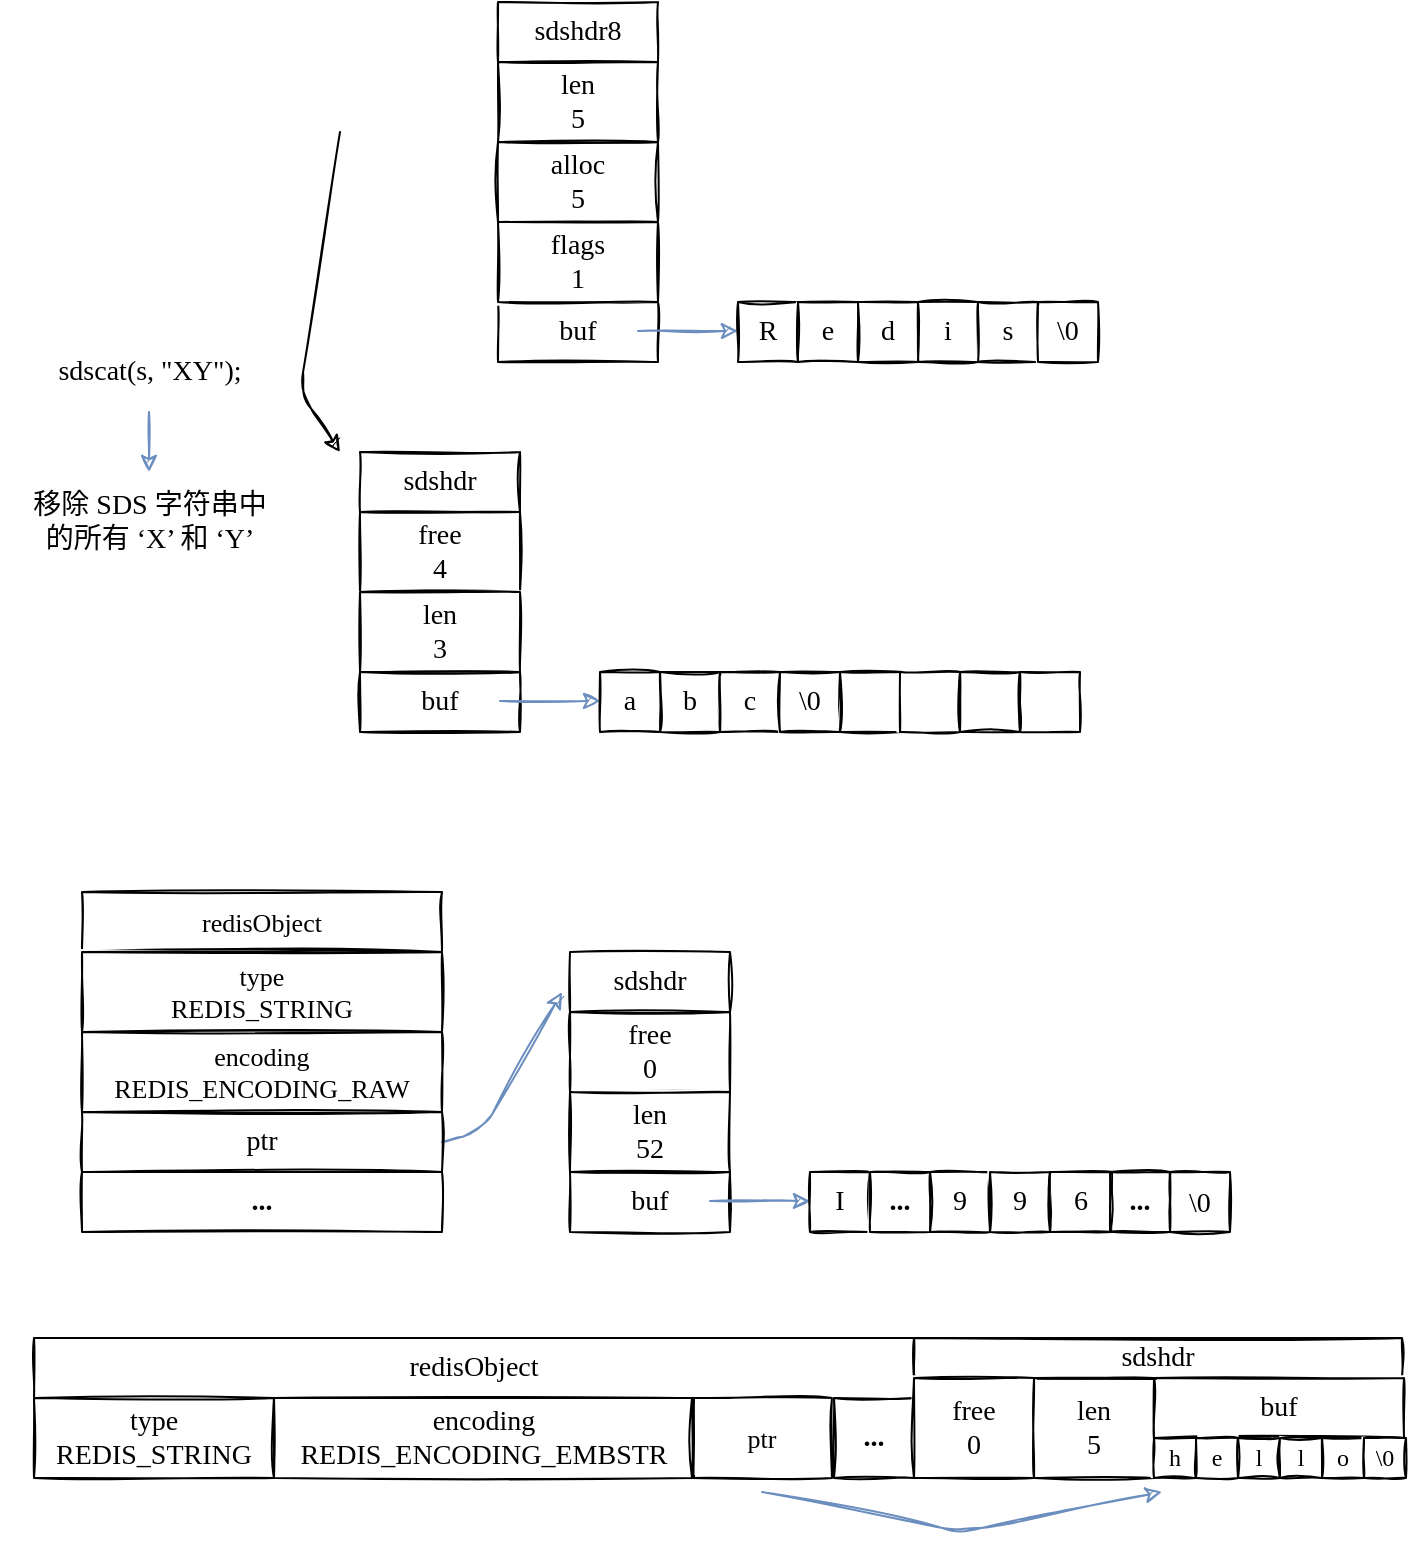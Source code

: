 <mxfile version="14.6.13" type="github">
  <diagram id="sadh_oiUcqQQphwWl-uZ" name="Page-1">
    <mxGraphModel dx="1038" dy="548" grid="1" gridSize="10" guides="1" tooltips="1" connect="1" arrows="1" fold="1" page="1" pageScale="1" pageWidth="827" pageHeight="1169" math="0" shadow="0">
      <root>
        <mxCell id="0" />
        <mxCell id="1" parent="0" />
        <mxCell id="bQQyXxLcEVgci-WKwtOE-1" value="&lt;font face=&quot;Comic Sans MS&quot; style=&quot;font-size: 14px&quot;&gt;sdshdr8&lt;/font&gt;" style="rounded=0;whiteSpace=wrap;html=1;sketch=1;" vertex="1" parent="1">
          <mxGeometry x="288" y="45" width="80" height="30" as="geometry" />
        </mxCell>
        <mxCell id="bQQyXxLcEVgci-WKwtOE-2" value="&lt;font face=&quot;Comic Sans MS&quot; style=&quot;font-size: 14px&quot;&gt;alloc&lt;br&gt;5&lt;br&gt;&lt;/font&gt;" style="rounded=0;whiteSpace=wrap;html=1;sketch=1;" vertex="1" parent="1">
          <mxGeometry x="288" y="115" width="80" height="40" as="geometry" />
        </mxCell>
        <mxCell id="bQQyXxLcEVgci-WKwtOE-3" value="&lt;font style=&quot;font-size: 14px&quot; face=&quot;Comic Sans MS&quot;&gt;len&lt;br&gt;5&lt;br&gt;&lt;/font&gt;" style="rounded=0;whiteSpace=wrap;html=1;sketch=1;" vertex="1" parent="1">
          <mxGeometry x="288" y="75" width="80" height="40" as="geometry" />
        </mxCell>
        <mxCell id="bQQyXxLcEVgci-WKwtOE-4" value="&lt;font face=&quot;Comic Sans MS&quot; style=&quot;font-size: 14px&quot;&gt;buf&lt;/font&gt;" style="rounded=0;whiteSpace=wrap;html=1;sketch=1;" vertex="1" parent="1">
          <mxGeometry x="288" y="195" width="80" height="30" as="geometry" />
        </mxCell>
        <mxCell id="bQQyXxLcEVgci-WKwtOE-5" value="" style="endArrow=classic;html=1;sketch=1;fillColor=#dae8fc;strokeColor=#6c8ebf;" edge="1" parent="1">
          <mxGeometry width="50" height="50" relative="1" as="geometry">
            <mxPoint x="358" y="209.5" as="sourcePoint" />
            <mxPoint x="408" y="209.5" as="targetPoint" />
          </mxGeometry>
        </mxCell>
        <mxCell id="bQQyXxLcEVgci-WKwtOE-6" value="&lt;font face=&quot;Comic Sans MS&quot; style=&quot;font-size: 14px&quot;&gt;R&lt;/font&gt;" style="rounded=0;whiteSpace=wrap;html=1;sketch=1;" vertex="1" parent="1">
          <mxGeometry x="408" y="195" width="30" height="30" as="geometry" />
        </mxCell>
        <mxCell id="bQQyXxLcEVgci-WKwtOE-7" value="&lt;font face=&quot;Comic Sans MS&quot; style=&quot;font-size: 14px&quot;&gt;e&lt;/font&gt;" style="rounded=0;whiteSpace=wrap;html=1;sketch=1;" vertex="1" parent="1">
          <mxGeometry x="438" y="195" width="30" height="30" as="geometry" />
        </mxCell>
        <mxCell id="bQQyXxLcEVgci-WKwtOE-8" value="&lt;font face=&quot;Comic Sans MS&quot;&gt;&lt;span style=&quot;font-size: 14px&quot;&gt;d&lt;/span&gt;&lt;/font&gt;" style="rounded=0;whiteSpace=wrap;html=1;sketch=1;" vertex="1" parent="1">
          <mxGeometry x="468" y="195" width="30" height="30" as="geometry" />
        </mxCell>
        <mxCell id="bQQyXxLcEVgci-WKwtOE-9" value="&lt;font face=&quot;Comic Sans MS&quot;&gt;&lt;span style=&quot;font-size: 14px&quot;&gt;i&lt;/span&gt;&lt;/font&gt;" style="rounded=0;whiteSpace=wrap;html=1;sketch=1;" vertex="1" parent="1">
          <mxGeometry x="498" y="195" width="30" height="30" as="geometry" />
        </mxCell>
        <mxCell id="bQQyXxLcEVgci-WKwtOE-10" value="&lt;font face=&quot;Comic Sans MS&quot; style=&quot;font-size: 14px&quot;&gt;s&lt;/font&gt;" style="rounded=0;whiteSpace=wrap;html=1;sketch=1;" vertex="1" parent="1">
          <mxGeometry x="528" y="195" width="30" height="30" as="geometry" />
        </mxCell>
        <mxCell id="bQQyXxLcEVgci-WKwtOE-11" value="&lt;span style=&quot;font-family: &amp;#34;comic sans ms&amp;#34; ; font-size: 14px&quot;&gt;\0&lt;/span&gt;" style="rounded=0;whiteSpace=wrap;html=1;sketch=1;" vertex="1" parent="1">
          <mxGeometry x="558" y="195" width="30" height="30" as="geometry" />
        </mxCell>
        <mxCell id="bQQyXxLcEVgci-WKwtOE-16" value="" style="endArrow=classic;html=1;sketch=1;" edge="1" parent="1">
          <mxGeometry width="50" height="50" relative="1" as="geometry">
            <mxPoint x="209" y="110" as="sourcePoint" />
            <mxPoint x="209" y="270" as="targetPoint" />
            <Array as="points">
              <mxPoint x="189" y="240" />
            </Array>
          </mxGeometry>
        </mxCell>
        <mxCell id="bQQyXxLcEVgci-WKwtOE-17" value="&lt;font face=&quot;Comic Sans MS&quot; style=&quot;font-size: 14px&quot;&gt;sdshdr&lt;/font&gt;" style="rounded=0;whiteSpace=wrap;html=1;sketch=1;" vertex="1" parent="1">
          <mxGeometry x="219" y="270" width="80" height="30" as="geometry" />
        </mxCell>
        <mxCell id="bQQyXxLcEVgci-WKwtOE-18" value="&lt;font face=&quot;Comic Sans MS&quot; style=&quot;font-size: 14px&quot;&gt;free&lt;br&gt;4&lt;br&gt;&lt;/font&gt;" style="rounded=0;whiteSpace=wrap;html=1;sketch=1;" vertex="1" parent="1">
          <mxGeometry x="219" y="300" width="80" height="40" as="geometry" />
        </mxCell>
        <mxCell id="bQQyXxLcEVgci-WKwtOE-19" value="&lt;font style=&quot;font-size: 14px&quot; face=&quot;Comic Sans MS&quot;&gt;len&lt;br&gt;3&lt;br&gt;&lt;/font&gt;" style="rounded=0;whiteSpace=wrap;html=1;sketch=1;" vertex="1" parent="1">
          <mxGeometry x="219" y="340" width="80" height="40" as="geometry" />
        </mxCell>
        <mxCell id="bQQyXxLcEVgci-WKwtOE-20" value="&lt;font face=&quot;Comic Sans MS&quot; style=&quot;font-size: 14px&quot;&gt;buf&lt;/font&gt;" style="rounded=0;whiteSpace=wrap;html=1;sketch=1;" vertex="1" parent="1">
          <mxGeometry x="219" y="380" width="80" height="30" as="geometry" />
        </mxCell>
        <mxCell id="bQQyXxLcEVgci-WKwtOE-21" value="" style="endArrow=classic;html=1;sketch=1;fillColor=#dae8fc;strokeColor=#6c8ebf;" edge="1" parent="1">
          <mxGeometry width="50" height="50" relative="1" as="geometry">
            <mxPoint x="289" y="394.5" as="sourcePoint" />
            <mxPoint x="339" y="394.5" as="targetPoint" />
          </mxGeometry>
        </mxCell>
        <mxCell id="bQQyXxLcEVgci-WKwtOE-28" value="&lt;font face=&quot;Comic Sans MS&quot; style=&quot;font-size: 14px&quot;&gt;sdscat(s, &quot;XY&quot;);&lt;/font&gt;" style="text;html=1;strokeColor=none;fillColor=none;align=center;verticalAlign=middle;whiteSpace=wrap;rounded=0;sketch=1;" vertex="1" parent="1">
          <mxGeometry x="39" y="220" width="150" height="20" as="geometry" />
        </mxCell>
        <mxCell id="bQQyXxLcEVgci-WKwtOE-41" value="" style="endArrow=classic;html=1;sketch=1;fillColor=#dae8fc;strokeColor=#6c8ebf;" edge="1" parent="1">
          <mxGeometry width="50" height="50" relative="1" as="geometry">
            <mxPoint x="113.5" y="250" as="sourcePoint" />
            <mxPoint x="113.5" y="280" as="targetPoint" />
          </mxGeometry>
        </mxCell>
        <mxCell id="bQQyXxLcEVgci-WKwtOE-42" value="&lt;font style=&quot;font-size: 14px&quot; face=&quot;Comic Sans MS&quot;&gt;移除 SDS 字符串中的所有 ‘X’ 和 ‘Y’&lt;/font&gt;" style="text;html=1;strokeColor=none;fillColor=none;align=center;verticalAlign=middle;whiteSpace=wrap;rounded=0;sketch=1;" vertex="1" parent="1">
          <mxGeometry x="49" y="290" width="130" height="30" as="geometry" />
        </mxCell>
        <mxCell id="bQQyXxLcEVgci-WKwtOE-43" value="&lt;font face=&quot;Comic Sans MS&quot;&gt;&lt;span style=&quot;font-size: 14px&quot;&gt;a&lt;/span&gt;&lt;/font&gt;" style="rounded=0;whiteSpace=wrap;html=1;sketch=1;" vertex="1" parent="1">
          <mxGeometry x="339" y="380" width="30" height="30" as="geometry" />
        </mxCell>
        <mxCell id="bQQyXxLcEVgci-WKwtOE-44" value="&lt;font face=&quot;Comic Sans MS&quot;&gt;&lt;span style=&quot;font-size: 14px&quot;&gt;b&lt;/span&gt;&lt;/font&gt;" style="rounded=0;whiteSpace=wrap;html=1;sketch=1;" vertex="1" parent="1">
          <mxGeometry x="369" y="380" width="30" height="30" as="geometry" />
        </mxCell>
        <mxCell id="bQQyXxLcEVgci-WKwtOE-45" value="&lt;font face=&quot;Comic Sans MS&quot; style=&quot;font-size: 14px&quot;&gt;c&lt;/font&gt;" style="rounded=0;whiteSpace=wrap;html=1;sketch=1;" vertex="1" parent="1">
          <mxGeometry x="399" y="380" width="30" height="30" as="geometry" />
        </mxCell>
        <mxCell id="bQQyXxLcEVgci-WKwtOE-46" value="&lt;font face=&quot;Comic Sans MS&quot;&gt;&lt;span style=&quot;font-size: 14px&quot;&gt;\0&lt;/span&gt;&lt;/font&gt;" style="rounded=0;whiteSpace=wrap;html=1;sketch=1;" vertex="1" parent="1">
          <mxGeometry x="429" y="380" width="30" height="30" as="geometry" />
        </mxCell>
        <mxCell id="bQQyXxLcEVgci-WKwtOE-47" value="" style="rounded=0;whiteSpace=wrap;html=1;sketch=1;" vertex="1" parent="1">
          <mxGeometry x="459" y="380" width="31" height="30" as="geometry" />
        </mxCell>
        <mxCell id="bQQyXxLcEVgci-WKwtOE-48" value="" style="rounded=0;whiteSpace=wrap;html=1;sketch=1;" vertex="1" parent="1">
          <mxGeometry x="489" y="380" width="30" height="30" as="geometry" />
        </mxCell>
        <mxCell id="bQQyXxLcEVgci-WKwtOE-49" value="" style="rounded=0;whiteSpace=wrap;html=1;sketch=1;" vertex="1" parent="1">
          <mxGeometry x="519" y="380" width="30" height="30" as="geometry" />
        </mxCell>
        <mxCell id="bQQyXxLcEVgci-WKwtOE-50" value="" style="rounded=0;whiteSpace=wrap;html=1;sketch=1;" vertex="1" parent="1">
          <mxGeometry x="549" y="380" width="30" height="30" as="geometry" />
        </mxCell>
        <mxCell id="bQQyXxLcEVgci-WKwtOE-51" value="&lt;font face=&quot;Comic Sans MS&quot; style=&quot;font-size: 13px&quot;&gt;redisObject&lt;/font&gt;" style="rounded=0;whiteSpace=wrap;html=1;sketch=1;" vertex="1" parent="1">
          <mxGeometry x="80" y="490" width="180" height="30" as="geometry" />
        </mxCell>
        <mxCell id="bQQyXxLcEVgci-WKwtOE-52" value="&lt;font face=&quot;Comic Sans MS&quot; style=&quot;font-size: 13px&quot;&gt;encoding&lt;br&gt;REDIS_ENCODING_RAW&lt;br&gt;&lt;/font&gt;" style="rounded=0;whiteSpace=wrap;html=1;sketch=1;" vertex="1" parent="1">
          <mxGeometry x="80" y="560" width="180" height="40" as="geometry" />
        </mxCell>
        <mxCell id="bQQyXxLcEVgci-WKwtOE-53" value="&lt;font style=&quot;font-size: 13px&quot; face=&quot;Comic Sans MS&quot;&gt;type&lt;br&gt;REDIS_STRING&lt;br&gt;&lt;/font&gt;" style="rounded=0;whiteSpace=wrap;html=1;sketch=1;" vertex="1" parent="1">
          <mxGeometry x="80" y="520" width="180" height="40" as="geometry" />
        </mxCell>
        <mxCell id="bQQyXxLcEVgci-WKwtOE-54" value="&lt;font face=&quot;Comic Sans MS&quot; style=&quot;font-size: 14px&quot;&gt;&lt;b&gt;...&lt;/b&gt;&lt;/font&gt;" style="rounded=0;whiteSpace=wrap;html=1;sketch=1;" vertex="1" parent="1">
          <mxGeometry x="80" y="630" width="180" height="30" as="geometry" />
        </mxCell>
        <mxCell id="bQQyXxLcEVgci-WKwtOE-55" value="" style="endArrow=classic;html=1;sketch=1;fillColor=#dae8fc;strokeColor=#6c8ebf;exitX=1;exitY=0.5;exitDx=0;exitDy=0;" edge="1" parent="1" source="bQQyXxLcEVgci-WKwtOE-64">
          <mxGeometry width="50" height="50" relative="1" as="geometry">
            <mxPoint x="270" y="615" as="sourcePoint" />
            <mxPoint x="320" y="540" as="targetPoint" />
            <Array as="points">
              <mxPoint x="280" y="610" />
            </Array>
          </mxGeometry>
        </mxCell>
        <mxCell id="bQQyXxLcEVgci-WKwtOE-64" value="&lt;font style=&quot;font-size: 14px&quot; face=&quot;Comic Sans MS&quot;&gt;ptr&lt;br&gt;&lt;/font&gt;" style="rounded=0;whiteSpace=wrap;html=1;sketch=1;" vertex="1" parent="1">
          <mxGeometry x="80" y="600" width="180" height="30" as="geometry" />
        </mxCell>
        <mxCell id="bQQyXxLcEVgci-WKwtOE-66" value="&lt;font face=&quot;Comic Sans MS&quot; style=&quot;font-size: 14px&quot;&gt;sdshdr&lt;/font&gt;" style="rounded=0;whiteSpace=wrap;html=1;sketch=1;" vertex="1" parent="1">
          <mxGeometry x="324" y="520" width="80" height="30" as="geometry" />
        </mxCell>
        <mxCell id="bQQyXxLcEVgci-WKwtOE-67" value="&lt;font face=&quot;Comic Sans MS&quot; style=&quot;font-size: 14px&quot;&gt;free&lt;br&gt;0&lt;br&gt;&lt;/font&gt;" style="rounded=0;whiteSpace=wrap;html=1;sketch=1;" vertex="1" parent="1">
          <mxGeometry x="324" y="550" width="80" height="40" as="geometry" />
        </mxCell>
        <mxCell id="bQQyXxLcEVgci-WKwtOE-68" value="&lt;font style=&quot;font-size: 14px&quot; face=&quot;Comic Sans MS&quot;&gt;len&lt;br&gt;52&lt;br&gt;&lt;/font&gt;" style="rounded=0;whiteSpace=wrap;html=1;sketch=1;" vertex="1" parent="1">
          <mxGeometry x="324" y="590" width="80" height="40" as="geometry" />
        </mxCell>
        <mxCell id="bQQyXxLcEVgci-WKwtOE-69" value="&lt;font face=&quot;Comic Sans MS&quot; style=&quot;font-size: 14px&quot;&gt;buf&lt;/font&gt;" style="rounded=0;whiteSpace=wrap;html=1;sketch=1;" vertex="1" parent="1">
          <mxGeometry x="324" y="630" width="80" height="30" as="geometry" />
        </mxCell>
        <mxCell id="bQQyXxLcEVgci-WKwtOE-70" value="" style="endArrow=classic;html=1;sketch=1;fillColor=#dae8fc;strokeColor=#6c8ebf;" edge="1" parent="1">
          <mxGeometry width="50" height="50" relative="1" as="geometry">
            <mxPoint x="394" y="644.5" as="sourcePoint" />
            <mxPoint x="444" y="644.5" as="targetPoint" />
          </mxGeometry>
        </mxCell>
        <mxCell id="bQQyXxLcEVgci-WKwtOE-71" value="&lt;font style=&quot;font-size: 14px&quot; face=&quot;Comic Sans MS&quot;&gt;I&lt;/font&gt;" style="rounded=0;whiteSpace=wrap;html=1;sketch=1;" vertex="1" parent="1">
          <mxGeometry x="444" y="630" width="30" height="30" as="geometry" />
        </mxCell>
        <mxCell id="bQQyXxLcEVgci-WKwtOE-72" value="&lt;b&gt;&lt;font face=&quot;Comic Sans MS&quot; style=&quot;font-size: 14px&quot;&gt;...&lt;/font&gt;&lt;/b&gt;" style="rounded=0;whiteSpace=wrap;html=1;sketch=1;" vertex="1" parent="1">
          <mxGeometry x="474" y="630" width="30" height="30" as="geometry" />
        </mxCell>
        <mxCell id="bQQyXxLcEVgci-WKwtOE-73" value="&lt;font style=&quot;font-size: 14px&quot; face=&quot;Comic Sans MS&quot;&gt;9&lt;/font&gt;" style="rounded=0;whiteSpace=wrap;html=1;sketch=1;" vertex="1" parent="1">
          <mxGeometry x="504" y="630" width="30" height="30" as="geometry" />
        </mxCell>
        <mxCell id="bQQyXxLcEVgci-WKwtOE-74" value="&lt;font style=&quot;font-size: 14px&quot; face=&quot;Comic Sans MS&quot;&gt;9&lt;/font&gt;" style="rounded=0;whiteSpace=wrap;html=1;sketch=1;" vertex="1" parent="1">
          <mxGeometry x="534" y="630" width="30" height="30" as="geometry" />
        </mxCell>
        <mxCell id="bQQyXxLcEVgci-WKwtOE-75" value="&lt;font style=&quot;font-size: 14px&quot; face=&quot;Comic Sans MS&quot;&gt;6&lt;/font&gt;" style="rounded=0;whiteSpace=wrap;html=1;sketch=1;" vertex="1" parent="1">
          <mxGeometry x="564" y="630" width="31" height="30" as="geometry" />
        </mxCell>
        <mxCell id="bQQyXxLcEVgci-WKwtOE-76" value="&lt;font style=&quot;font-size: 14px&quot; face=&quot;Comic Sans MS&quot;&gt;&lt;b&gt;...&lt;/b&gt;&lt;/font&gt;" style="rounded=0;whiteSpace=wrap;html=1;sketch=1;" vertex="1" parent="1">
          <mxGeometry x="594" y="630" width="30" height="30" as="geometry" />
        </mxCell>
        <mxCell id="bQQyXxLcEVgci-WKwtOE-77" value="&lt;span style=&quot;font-size: 14px&quot;&gt;&lt;font face=&quot;Comic Sans MS&quot;&gt;\0&lt;/font&gt;&lt;/span&gt;" style="rounded=0;whiteSpace=wrap;html=1;sketch=1;" vertex="1" parent="1">
          <mxGeometry x="624" y="630" width="30" height="30" as="geometry" />
        </mxCell>
        <mxCell id="bQQyXxLcEVgci-WKwtOE-80" value="&lt;font face=&quot;Comic Sans MS&quot; style=&quot;font-size: 14px&quot;&gt;redisObject&lt;/font&gt;" style="rounded=0;whiteSpace=wrap;html=1;sketch=1;" vertex="1" parent="1">
          <mxGeometry x="56" y="713" width="440" height="30" as="geometry" />
        </mxCell>
        <mxCell id="bQQyXxLcEVgci-WKwtOE-82" value="&lt;font face=&quot;Comic Sans MS&quot; style=&quot;font-size: 14px&quot;&gt;type&lt;br&gt;REDIS_STRING&lt;br&gt;&lt;/font&gt;" style="rounded=0;whiteSpace=wrap;html=1;sketch=1;" vertex="1" parent="1">
          <mxGeometry x="56" y="743" width="120" height="40" as="geometry" />
        </mxCell>
        <mxCell id="bQQyXxLcEVgci-WKwtOE-83" value="&lt;font face=&quot;Comic Sans MS&quot; style=&quot;font-size: 14px&quot;&gt;encoding&lt;br&gt;REDIS_ENCODING_EMBSTR&lt;br&gt;&lt;/font&gt;" style="rounded=0;whiteSpace=wrap;html=1;sketch=1;" vertex="1" parent="1">
          <mxGeometry x="176" y="743" width="210" height="40" as="geometry" />
        </mxCell>
        <mxCell id="bQQyXxLcEVgci-WKwtOE-84" value="&lt;font face=&quot;Comic Sans MS&quot;&gt;&lt;span style=&quot;font-size: 13px&quot;&gt;ptr&lt;/span&gt;&lt;/font&gt;" style="rounded=0;whiteSpace=wrap;html=1;sketch=1;" vertex="1" parent="1">
          <mxGeometry x="385" y="743" width="70" height="40" as="geometry" />
        </mxCell>
        <mxCell id="bQQyXxLcEVgci-WKwtOE-85" value="&lt;font face=&quot;Comic Sans MS&quot; size=&quot;1&quot;&gt;&lt;b style=&quot;font-size: 14px&quot;&gt;...&lt;/b&gt;&lt;/font&gt;" style="rounded=0;whiteSpace=wrap;html=1;sketch=1;" vertex="1" parent="1">
          <mxGeometry x="456" y="743" width="40" height="40" as="geometry" />
        </mxCell>
        <mxCell id="bQQyXxLcEVgci-WKwtOE-86" value="&lt;font face=&quot;Comic Sans MS&quot; style=&quot;font-size: 14px&quot;&gt;sdshdr&lt;/font&gt;" style="rounded=0;whiteSpace=wrap;html=1;sketch=1;" vertex="1" parent="1">
          <mxGeometry x="496" y="713" width="244" height="20" as="geometry" />
        </mxCell>
        <mxCell id="bQQyXxLcEVgci-WKwtOE-87" value="&lt;font face=&quot;Comic Sans MS&quot; style=&quot;font-size: 14px&quot;&gt;free&lt;br&gt;0&lt;br&gt;&lt;/font&gt;" style="rounded=0;whiteSpace=wrap;html=1;sketch=1;" vertex="1" parent="1">
          <mxGeometry x="496" y="733" width="60" height="50" as="geometry" />
        </mxCell>
        <mxCell id="bQQyXxLcEVgci-WKwtOE-88" value="&lt;font face=&quot;Comic Sans MS&quot; style=&quot;font-size: 14px&quot;&gt;len&lt;br&gt;5&lt;br&gt;&lt;/font&gt;" style="rounded=0;whiteSpace=wrap;html=1;sketch=1;" vertex="1" parent="1">
          <mxGeometry x="556" y="733" width="60" height="50" as="geometry" />
        </mxCell>
        <mxCell id="bQQyXxLcEVgci-WKwtOE-89" value="&lt;font face=&quot;Comic Sans MS&quot; style=&quot;font-size: 14px&quot;&gt;buf&lt;/font&gt;" style="rounded=0;whiteSpace=wrap;html=1;sketch=1;" vertex="1" parent="1">
          <mxGeometry x="616" y="733" width="125" height="30" as="geometry" />
        </mxCell>
        <mxCell id="bQQyXxLcEVgci-WKwtOE-90" value="&lt;font face=&quot;Comic Sans MS&quot;&gt;h&lt;/font&gt;" style="rounded=0;whiteSpace=wrap;html=1;sketch=1;" vertex="1" parent="1">
          <mxGeometry x="616" y="763" width="21" height="20" as="geometry" />
        </mxCell>
        <mxCell id="bQQyXxLcEVgci-WKwtOE-91" value="&lt;font face=&quot;Comic Sans MS&quot;&gt;e&lt;/font&gt;" style="rounded=0;whiteSpace=wrap;html=1;sketch=1;" vertex="1" parent="1">
          <mxGeometry x="637" y="763" width="21" height="20" as="geometry" />
        </mxCell>
        <mxCell id="bQQyXxLcEVgci-WKwtOE-92" value="&lt;font face=&quot;Comic Sans MS&quot;&gt;l&lt;/font&gt;" style="rounded=0;whiteSpace=wrap;html=1;sketch=1;" vertex="1" parent="1">
          <mxGeometry x="658" y="763" width="21" height="20" as="geometry" />
        </mxCell>
        <mxCell id="bQQyXxLcEVgci-WKwtOE-93" value="&lt;font face=&quot;Comic Sans MS&quot;&gt;l&lt;/font&gt;" style="rounded=0;whiteSpace=wrap;html=1;sketch=1;" vertex="1" parent="1">
          <mxGeometry x="679" y="763" width="21" height="20" as="geometry" />
        </mxCell>
        <mxCell id="bQQyXxLcEVgci-WKwtOE-94" value="&lt;font face=&quot;Comic Sans MS&quot;&gt;o&lt;/font&gt;" style="rounded=0;whiteSpace=wrap;html=1;sketch=1;" vertex="1" parent="1">
          <mxGeometry x="700" y="763" width="21" height="20" as="geometry" />
        </mxCell>
        <mxCell id="bQQyXxLcEVgci-WKwtOE-95" value="&lt;font face=&quot;Comic Sans MS&quot;&gt;\0&lt;/font&gt;" style="rounded=0;whiteSpace=wrap;html=1;sketch=1;" vertex="1" parent="1">
          <mxGeometry x="721" y="763" width="21" height="20" as="geometry" />
        </mxCell>
        <mxCell id="bQQyXxLcEVgci-WKwtOE-96" value="" style="endArrow=classic;html=1;sketch=1;fillColor=#dae8fc;strokeColor=#6c8ebf;" edge="1" parent="1">
          <mxGeometry width="50" height="50" relative="1" as="geometry">
            <mxPoint x="420" y="790" as="sourcePoint" />
            <mxPoint x="620" y="790" as="targetPoint" />
            <Array as="points">
              <mxPoint x="520" y="810" />
            </Array>
          </mxGeometry>
        </mxCell>
        <mxCell id="bQQyXxLcEVgci-WKwtOE-99" value="&lt;font face=&quot;Comic Sans MS&quot; style=&quot;font-size: 14px&quot;&gt;flags&lt;br&gt;1&lt;br&gt;&lt;/font&gt;" style="rounded=0;whiteSpace=wrap;html=1;sketch=1;" vertex="1" parent="1">
          <mxGeometry x="288" y="155" width="80" height="40" as="geometry" />
        </mxCell>
      </root>
    </mxGraphModel>
  </diagram>
</mxfile>
